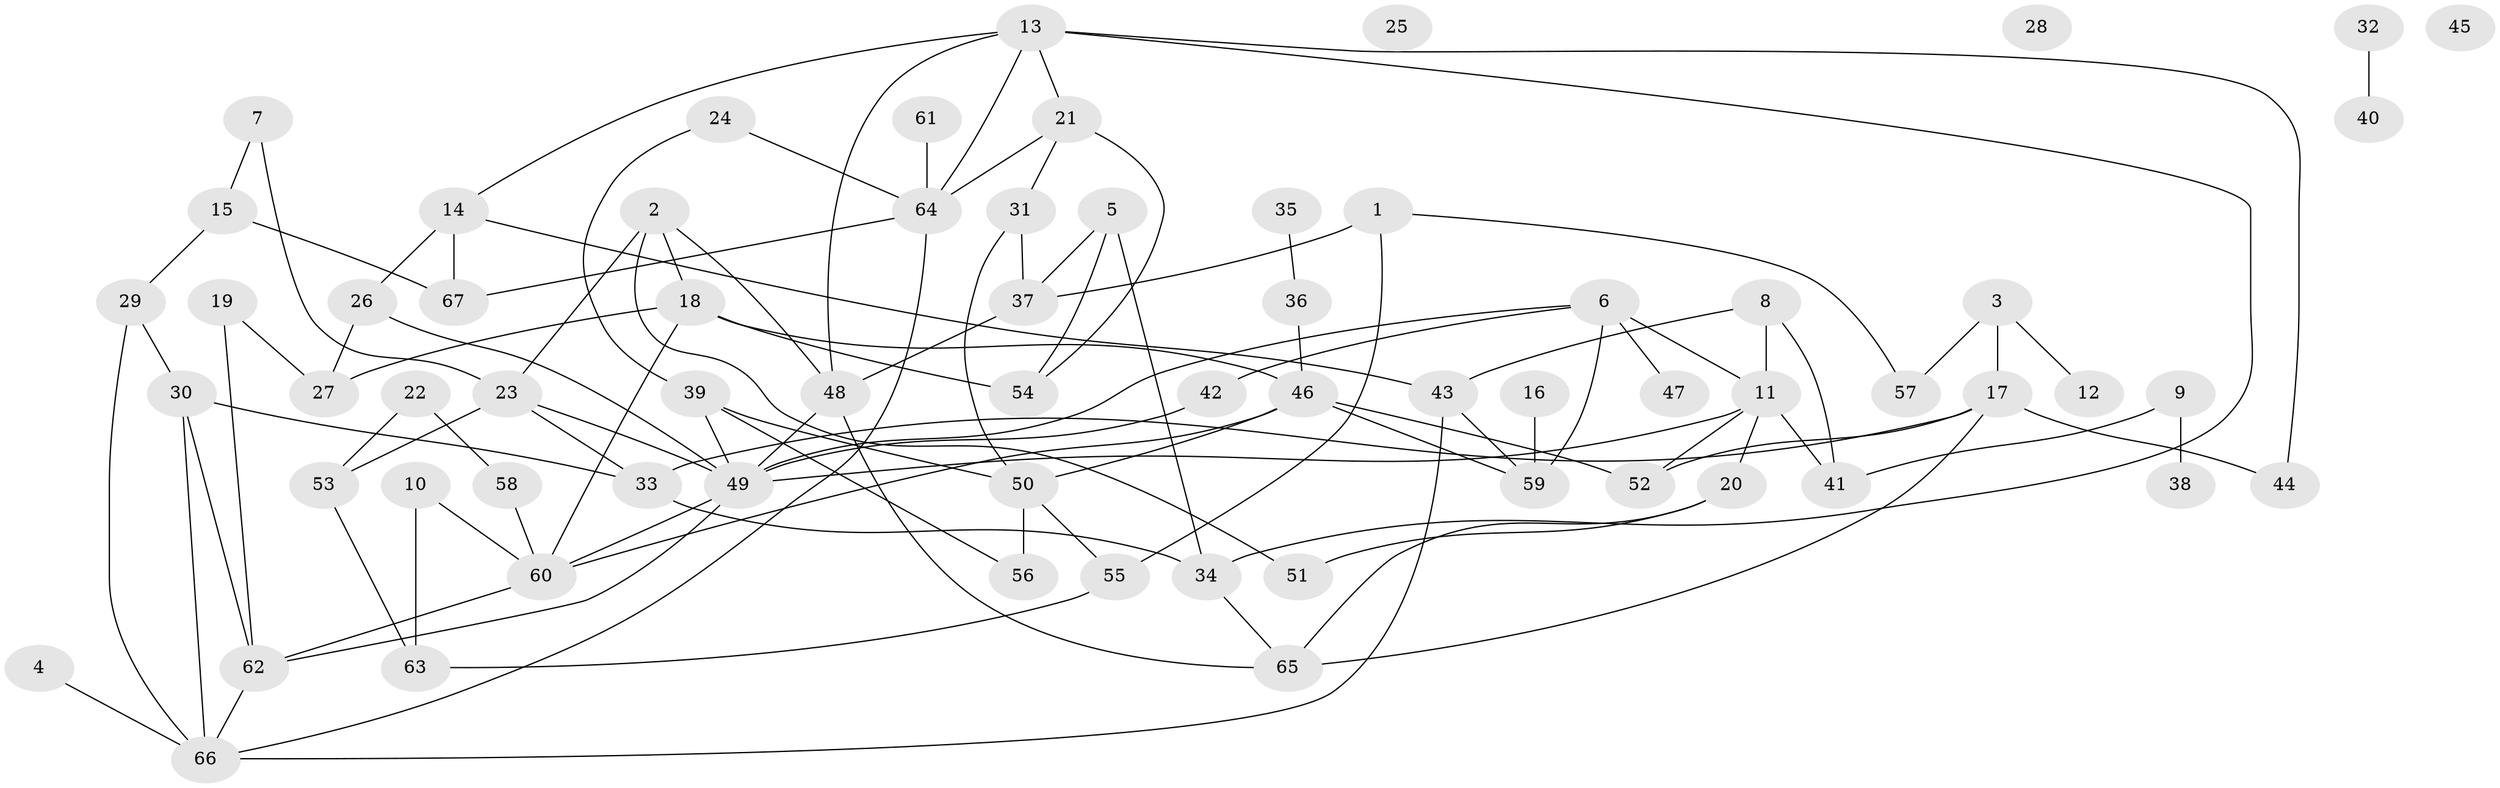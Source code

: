 // coarse degree distribution, {5: 0.075, 4: 0.15, 6: 0.125, 1: 0.175, 2: 0.2, 10: 0.025, 3: 0.1, 8: 0.05, 0: 0.075, 12: 0.025}
// Generated by graph-tools (version 1.1) at 2025/16/03/04/25 18:16:43]
// undirected, 67 vertices, 105 edges
graph export_dot {
graph [start="1"]
  node [color=gray90,style=filled];
  1;
  2;
  3;
  4;
  5;
  6;
  7;
  8;
  9;
  10;
  11;
  12;
  13;
  14;
  15;
  16;
  17;
  18;
  19;
  20;
  21;
  22;
  23;
  24;
  25;
  26;
  27;
  28;
  29;
  30;
  31;
  32;
  33;
  34;
  35;
  36;
  37;
  38;
  39;
  40;
  41;
  42;
  43;
  44;
  45;
  46;
  47;
  48;
  49;
  50;
  51;
  52;
  53;
  54;
  55;
  56;
  57;
  58;
  59;
  60;
  61;
  62;
  63;
  64;
  65;
  66;
  67;
  1 -- 37;
  1 -- 55;
  1 -- 57;
  2 -- 18;
  2 -- 23;
  2 -- 48;
  2 -- 51;
  3 -- 12;
  3 -- 17;
  3 -- 57;
  4 -- 66;
  5 -- 34;
  5 -- 37;
  5 -- 54;
  6 -- 11;
  6 -- 42;
  6 -- 47;
  6 -- 49;
  6 -- 59;
  7 -- 15;
  7 -- 23;
  8 -- 11;
  8 -- 41;
  8 -- 43;
  9 -- 38;
  9 -- 41;
  10 -- 60;
  10 -- 63;
  11 -- 20;
  11 -- 41;
  11 -- 49;
  11 -- 52;
  13 -- 14;
  13 -- 21;
  13 -- 34;
  13 -- 44;
  13 -- 48;
  13 -- 64;
  14 -- 26;
  14 -- 43;
  14 -- 67;
  15 -- 29;
  15 -- 67;
  16 -- 59;
  17 -- 33;
  17 -- 44;
  17 -- 52;
  17 -- 65;
  18 -- 27;
  18 -- 46;
  18 -- 54;
  18 -- 60;
  19 -- 27;
  19 -- 62;
  20 -- 51;
  20 -- 65;
  21 -- 31;
  21 -- 54;
  21 -- 64;
  22 -- 53;
  22 -- 58;
  23 -- 33;
  23 -- 49;
  23 -- 53;
  24 -- 39;
  24 -- 64;
  26 -- 27;
  26 -- 49;
  29 -- 30;
  29 -- 66;
  30 -- 33;
  30 -- 62;
  30 -- 66;
  31 -- 37;
  31 -- 50;
  32 -- 40;
  33 -- 34;
  34 -- 65;
  35 -- 36;
  36 -- 46;
  37 -- 48;
  39 -- 49;
  39 -- 50;
  39 -- 56;
  42 -- 49;
  43 -- 59;
  43 -- 66;
  46 -- 50;
  46 -- 52;
  46 -- 59;
  46 -- 60;
  48 -- 49;
  48 -- 65;
  49 -- 60;
  49 -- 62;
  50 -- 55;
  50 -- 56;
  53 -- 63;
  55 -- 63;
  58 -- 60;
  60 -- 62;
  61 -- 64;
  62 -- 66;
  64 -- 66;
  64 -- 67;
}
